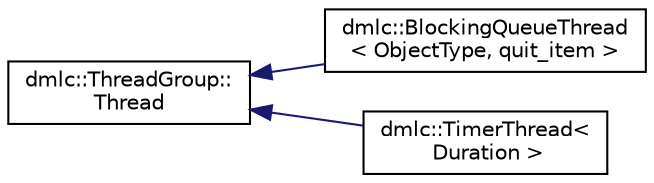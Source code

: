 digraph "Graphical Class Hierarchy"
{
 // LATEX_PDF_SIZE
  edge [fontname="Helvetica",fontsize="10",labelfontname="Helvetica",labelfontsize="10"];
  node [fontname="Helvetica",fontsize="10",shape=record];
  rankdir="LR";
  Node0 [label="dmlc::ThreadGroup::\lThread",height=0.2,width=0.4,color="black", fillcolor="white", style="filled",URL="$classdmlc_1_1ThreadGroup_1_1Thread.html",tooltip="Lifecycle-managed thread (used by ThreadGroup)"];
  Node0 -> Node1 [dir="back",color="midnightblue",fontsize="10",style="solid",fontname="Helvetica"];
  Node1 [label="dmlc::BlockingQueueThread\l\< ObjectType, quit_item \>",height=0.2,width=0.4,color="black", fillcolor="white", style="filled",URL="$classdmlc_1_1BlockingQueueThread.html",tooltip="Blocking queue thread class."];
  Node0 -> Node2 [dir="back",color="midnightblue",fontsize="10",style="solid",fontname="Helvetica"];
  Node2 [label="dmlc::TimerThread\<\l Duration \>",height=0.2,width=0.4,color="black", fillcolor="white", style="filled",URL="$classdmlc_1_1TimerThread.html",tooltip="Managed timer thread."];
}
